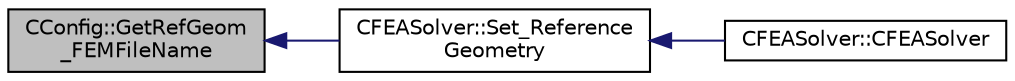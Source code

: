 digraph "CConfig::GetRefGeom_FEMFileName"
{
  edge [fontname="Helvetica",fontsize="10",labelfontname="Helvetica",labelfontsize="10"];
  node [fontname="Helvetica",fontsize="10",shape=record];
  rankdir="LR";
  Node10866 [label="CConfig::GetRefGeom\l_FEMFileName",height=0.2,width=0.4,color="black", fillcolor="grey75", style="filled", fontcolor="black"];
  Node10866 -> Node10867 [dir="back",color="midnightblue",fontsize="10",style="solid",fontname="Helvetica"];
  Node10867 [label="CFEASolver::Set_Reference\lGeometry",height=0.2,width=0.4,color="black", fillcolor="white", style="filled",URL="$class_c_f_e_a_solver.html#ae7d8e55f2ec6a53af24eec6d096e9953",tooltip="Set a reference geometry for . "];
  Node10867 -> Node10868 [dir="back",color="midnightblue",fontsize="10",style="solid",fontname="Helvetica"];
  Node10868 [label="CFEASolver::CFEASolver",height=0.2,width=0.4,color="black", fillcolor="white", style="filled",URL="$class_c_f_e_a_solver.html#a1d4c7d17d9c7143d3079fc78fae1599d"];
}
